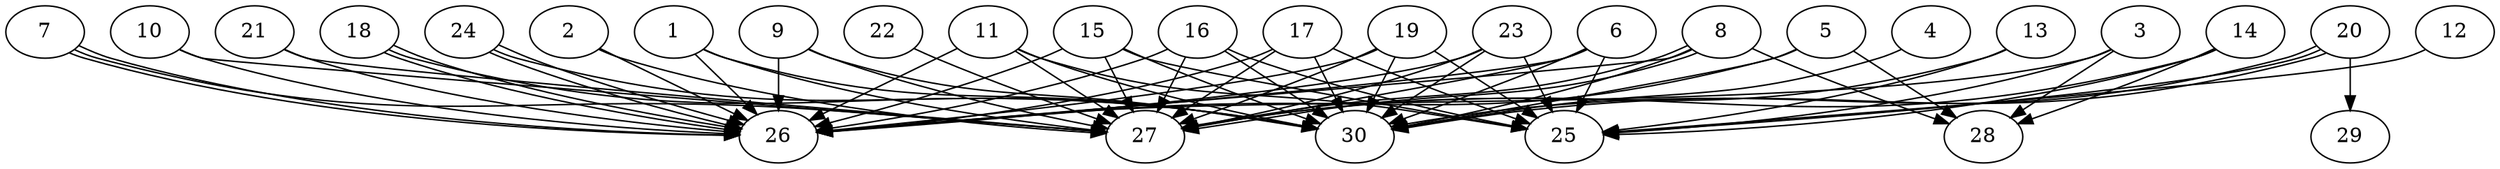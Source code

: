 // DAG automatically generated by daggen at Thu Oct  3 14:04:18 2019
// ./daggen --dot -n 30 --ccr 0.5 --fat 0.9 --regular 0.5 --density 0.9 --mindata 5242880 --maxdata 52428800 
digraph G {
  1 [size="34899968", alpha="0.06", expect_size="17449984"] 
  1 -> 26 [size ="17449984"]
  1 -> 27 [size ="17449984"]
  1 -> 30 [size ="17449984"]
  2 [size="100800512", alpha="0.17", expect_size="50400256"] 
  2 -> 26 [size ="50400256"]
  2 -> 27 [size ="50400256"]
  3 [size="34902016", alpha="0.03", expect_size="17451008"] 
  3 -> 25 [size ="17451008"]
  3 -> 26 [size ="17451008"]
  3 -> 28 [size ="17451008"]
  4 [size="91559936", alpha="0.04", expect_size="45779968"] 
  4 -> 30 [size ="45779968"]
  5 [size="68280320", alpha="0.06", expect_size="34140160"] 
  5 -> 26 [size ="34140160"]
  5 -> 28 [size ="34140160"]
  5 -> 30 [size ="34140160"]
  6 [size="20496384", alpha="0.00", expect_size="10248192"] 
  6 -> 25 [size ="10248192"]
  6 -> 26 [size ="10248192"]
  6 -> 27 [size ="10248192"]
  6 -> 30 [size ="10248192"]
  7 [size="28186624", alpha="0.14", expect_size="14093312"] 
  7 -> 26 [size ="14093312"]
  7 -> 26 [size ="14093312"]
  7 -> 27 [size ="14093312"]
  8 [size="76775424", alpha="0.09", expect_size="38387712"] 
  8 -> 26 [size ="38387712"]
  8 -> 27 [size ="38387712"]
  8 -> 27 [size ="38387712"]
  8 -> 28 [size ="38387712"]
  8 -> 30 [size ="38387712"]
  9 [size="25028608", alpha="0.02", expect_size="12514304"] 
  9 -> 26 [size ="12514304"]
  9 -> 27 [size ="12514304"]
  9 -> 30 [size ="12514304"]
  10 [size="18352128", alpha="0.15", expect_size="9176064"] 
  10 -> 26 [size ="9176064"]
  10 -> 27 [size ="9176064"]
  11 [size="90212352", alpha="0.10", expect_size="45106176"] 
  11 -> 25 [size ="45106176"]
  11 -> 26 [size ="45106176"]
  11 -> 27 [size ="45106176"]
  11 -> 30 [size ="45106176"]
  12 [size="22659072", alpha="0.09", expect_size="11329536"] 
  12 -> 25 [size ="11329536"]
  13 [size="101384192", alpha="0.15", expect_size="50692096"] 
  13 -> 25 [size ="50692096"]
  13 -> 27 [size ="50692096"]
  14 [size="23320576", alpha="0.15", expect_size="11660288"] 
  14 -> 25 [size ="11660288"]
  14 -> 27 [size ="11660288"]
  14 -> 28 [size ="11660288"]
  15 [size="44390400", alpha="0.06", expect_size="22195200"] 
  15 -> 25 [size ="22195200"]
  15 -> 26 [size ="22195200"]
  15 -> 27 [size ="22195200"]
  15 -> 30 [size ="22195200"]
  16 [size="71970816", alpha="0.07", expect_size="35985408"] 
  16 -> 25 [size ="35985408"]
  16 -> 26 [size ="35985408"]
  16 -> 27 [size ="35985408"]
  16 -> 30 [size ="35985408"]
  17 [size="73875456", alpha="0.14", expect_size="36937728"] 
  17 -> 25 [size ="36937728"]
  17 -> 26 [size ="36937728"]
  17 -> 27 [size ="36937728"]
  17 -> 30 [size ="36937728"]
  18 [size="45856768", alpha="0.03", expect_size="22928384"] 
  18 -> 26 [size ="22928384"]
  18 -> 26 [size ="22928384"]
  18 -> 30 [size ="22928384"]
  19 [size="86161408", alpha="0.17", expect_size="43080704"] 
  19 -> 25 [size ="43080704"]
  19 -> 26 [size ="43080704"]
  19 -> 27 [size ="43080704"]
  19 -> 30 [size ="43080704"]
  20 [size="94154752", alpha="0.15", expect_size="47077376"] 
  20 -> 25 [size ="47077376"]
  20 -> 29 [size ="47077376"]
  20 -> 30 [size ="47077376"]
  20 -> 30 [size ="47077376"]
  21 [size="69650432", alpha="0.19", expect_size="34825216"] 
  21 -> 26 [size ="34825216"]
  21 -> 27 [size ="34825216"]
  22 [size="22366208", alpha="0.01", expect_size="11183104"] 
  22 -> 27 [size ="11183104"]
  23 [size="62842880", alpha="0.09", expect_size="31421440"] 
  23 -> 25 [size ="31421440"]
  23 -> 26 [size ="31421440"]
  23 -> 27 [size ="31421440"]
  23 -> 30 [size ="31421440"]
  24 [size="40407040", alpha="0.14", expect_size="20203520"] 
  24 -> 26 [size ="20203520"]
  24 -> 26 [size ="20203520"]
  24 -> 30 [size ="20203520"]
  25 [size="15058944", alpha="0.11", expect_size="7529472"] 
  26 [size="42053632", alpha="0.10", expect_size="21026816"] 
  27 [size="74061824", alpha="0.13", expect_size="37030912"] 
  28 [size="44554240", alpha="0.10", expect_size="22277120"] 
  29 [size="58693632", alpha="0.10", expect_size="29346816"] 
  30 [size="46239744", alpha="0.12", expect_size="23119872"] 
}

